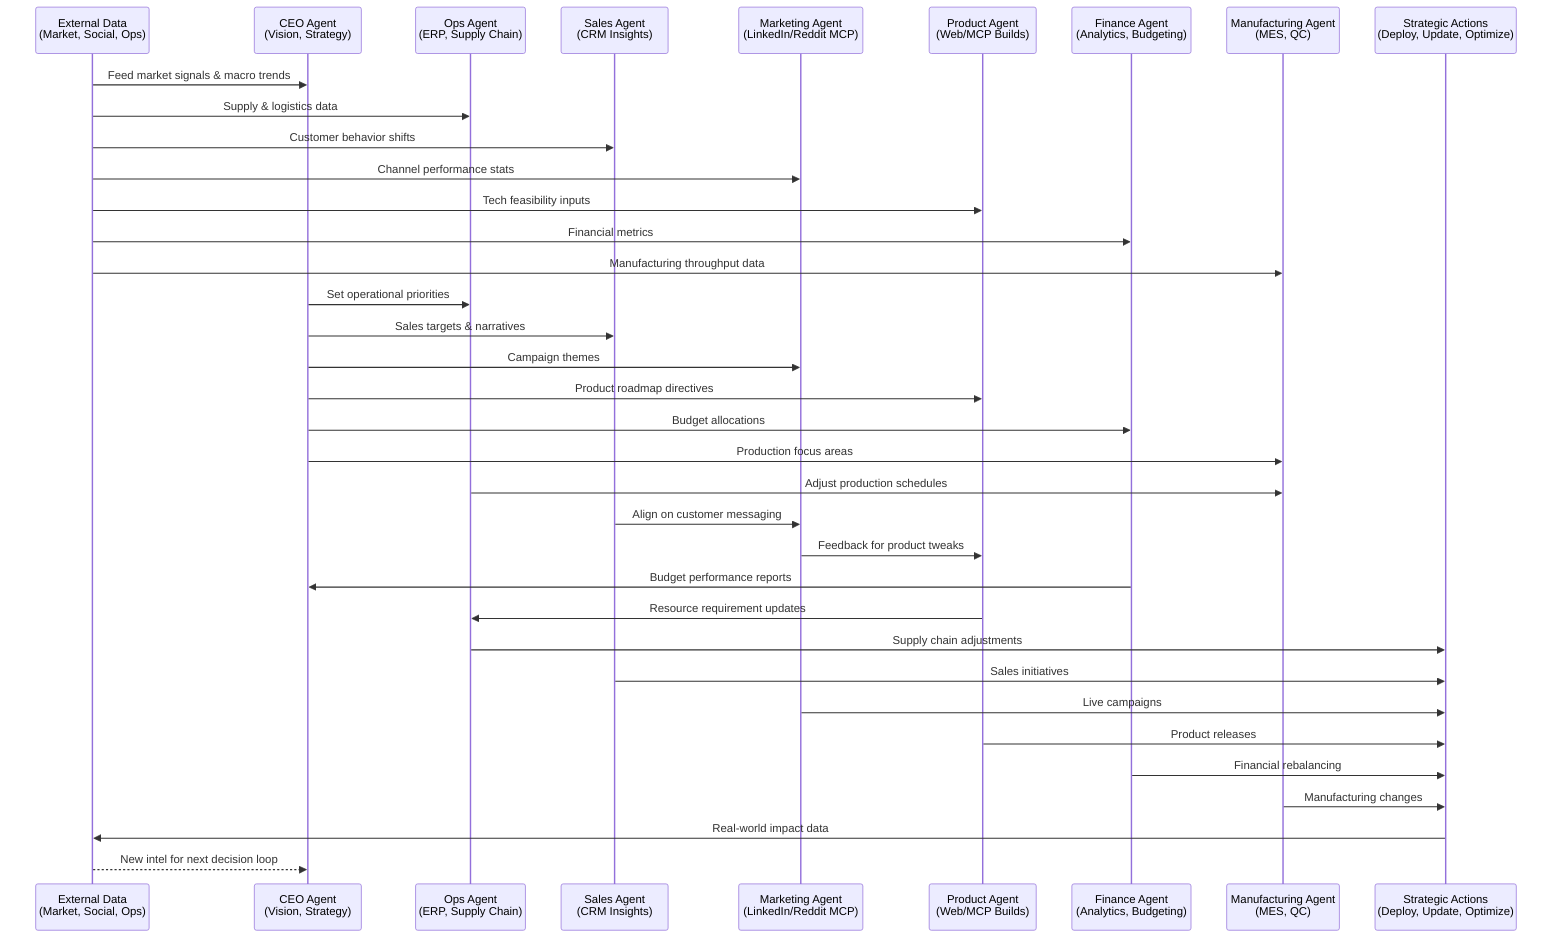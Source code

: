 sequenceDiagram
    %% Swimlanes
    participant EXT as External Data<br/>(Market, Social, Ops)
    participant CEO as CEO Agent<br/>(Vision, Strategy)
    participant OPS as Ops Agent<br/>(ERP, Supply Chain)
    participant SALES as Sales Agent<br/>(CRM Insights)
    participant MKT as Marketing Agent<br/>(LinkedIn/Reddit MCP)
    participant PROD as Product Agent<br/>(Web/MCP Builds)
    participant FIN as Finance Agent<br/>(Analytics, Budgeting)
    participant MFG as Manufacturing Agent<br/>(MES, QC)
    participant WORLD as Strategic Actions<br/>(Deploy, Update, Optimize)

    %% Data Ingestion
    EXT->>CEO: Feed market signals & macro trends
    EXT->>OPS: Supply & logistics data
    EXT->>SALES: Customer behavior shifts
    EXT->>MKT: Channel performance stats
    EXT->>PROD: Tech feasibility inputs
    EXT->>FIN: Financial metrics
    EXT->>MFG: Manufacturing throughput data

    %% Strategic Loop
    CEO->>OPS: Set operational priorities
    CEO->>SALES: Sales targets & narratives
    CEO->>MKT: Campaign themes
    CEO->>PROD: Product roadmap directives
    CEO->>FIN: Budget allocations
    CEO->>MFG: Production focus areas

    %% Tactical Cross-talk
    OPS->>MFG: Adjust production schedules
    SALES->>MKT: Align on customer messaging
    MKT->>PROD: Feedback for product tweaks
    FIN->>CEO: Budget performance reports
    PROD->>OPS: Resource requirement updates

    %% Execution Output
    OPS->>WORLD: Supply chain adjustments
    SALES->>WORLD: Sales initiatives
    MKT->>WORLD: Live campaigns
    PROD->>WORLD: Product releases
    FIN->>WORLD: Financial rebalancing
    MFG->>WORLD: Manufacturing changes

    %% Continuous Feedback
    WORLD->>EXT: Real-world impact data
    EXT-->>CEO: New intel for next decision loop